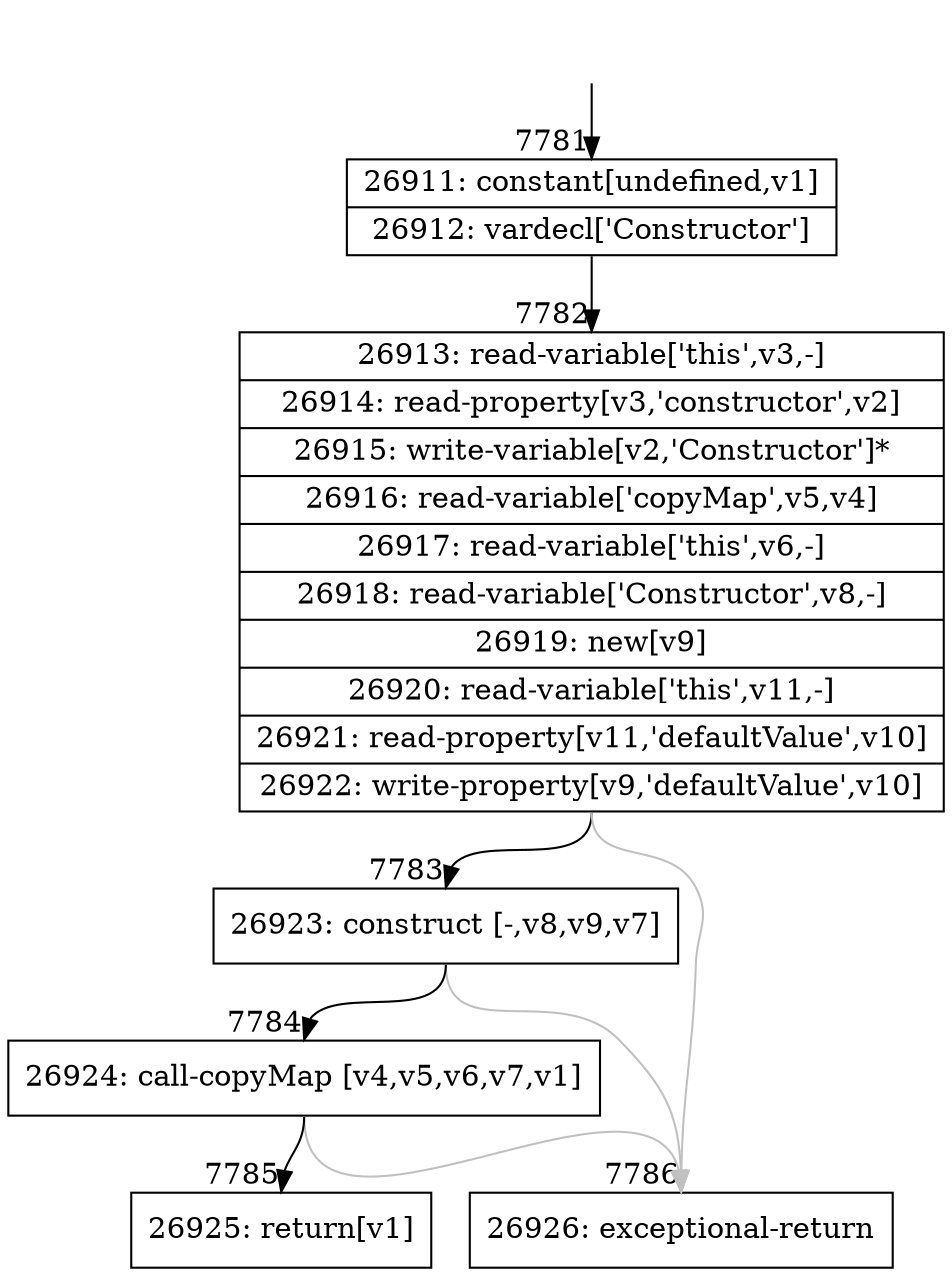 digraph {
rankdir="TD"
BB_entry659[shape=none,label=""];
BB_entry659 -> BB7781 [tailport=s, headport=n, headlabel="    7781"]
BB7781 [shape=record label="{26911: constant[undefined,v1]|26912: vardecl['Constructor']}" ] 
BB7781 -> BB7782 [tailport=s, headport=n, headlabel="      7782"]
BB7782 [shape=record label="{26913: read-variable['this',v3,-]|26914: read-property[v3,'constructor',v2]|26915: write-variable[v2,'Constructor']*|26916: read-variable['copyMap',v5,v4]|26917: read-variable['this',v6,-]|26918: read-variable['Constructor',v8,-]|26919: new[v9]|26920: read-variable['this',v11,-]|26921: read-property[v11,'defaultValue',v10]|26922: write-property[v9,'defaultValue',v10]}" ] 
BB7782 -> BB7783 [tailport=s, headport=n, headlabel="      7783"]
BB7782 -> BB7786 [tailport=s, headport=n, color=gray, headlabel="      7786"]
BB7783 [shape=record label="{26923: construct [-,v8,v9,v7]}" ] 
BB7783 -> BB7784 [tailport=s, headport=n, headlabel="      7784"]
BB7783 -> BB7786 [tailport=s, headport=n, color=gray]
BB7784 [shape=record label="{26924: call-copyMap [v4,v5,v6,v7,v1]}" ] 
BB7784 -> BB7785 [tailport=s, headport=n, headlabel="      7785"]
BB7784 -> BB7786 [tailport=s, headport=n, color=gray]
BB7785 [shape=record label="{26925: return[v1]}" ] 
BB7786 [shape=record label="{26926: exceptional-return}" ] 
//#$~ 14368
}
